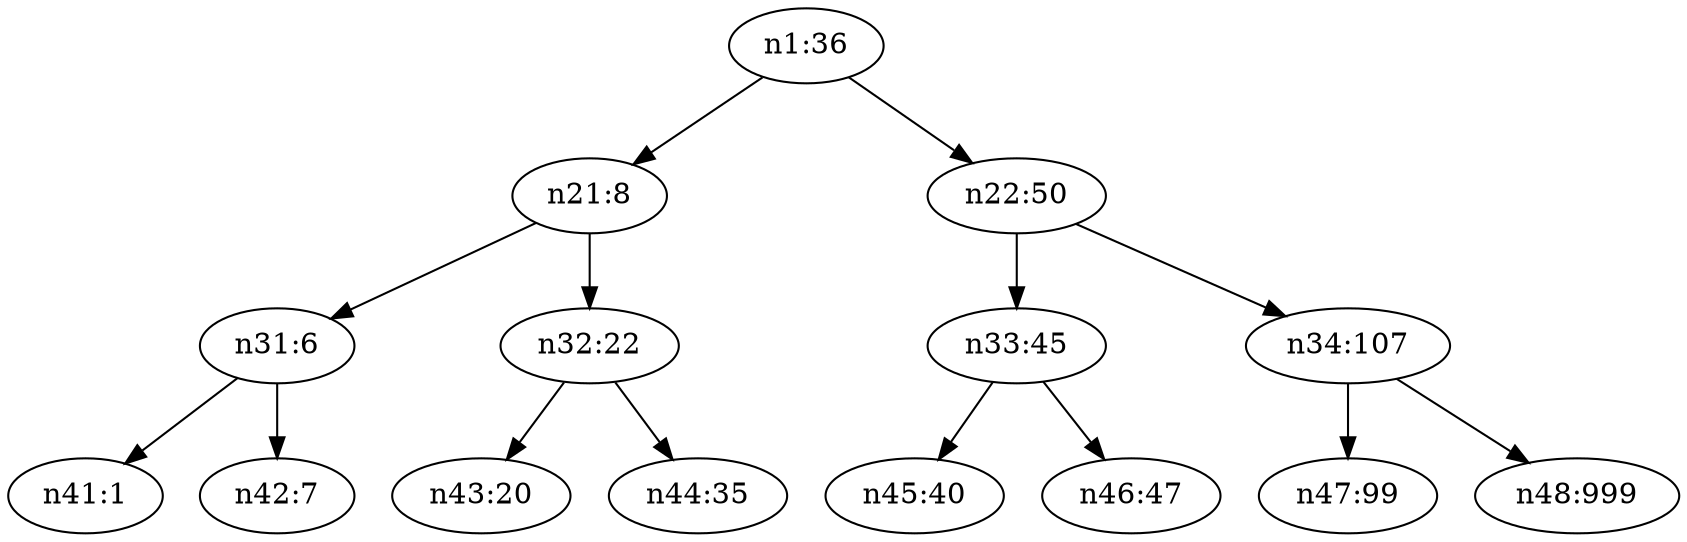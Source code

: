 digraph Tree{
  n1[label="n1:36"]
  n21[label="n21:8"]
  n22[label="n22:50"]
  n31[label="n31:6"]
  n32[label="n32:22"]
  n33[label="n33:45"]
  n34[label="n34:107"]
  n41[label="n41:1"]
  n42[label="n42:7"]
  n43[label="n43:20"]
  n44[label="n44:35"]
  n45[label="n45:40"]
  n46[label="n46:47"]
  n47[label="n47:99"]
  n48[label="n48:999"]

  n1->n21
  n1->n22
  n21->n31
  n21->n32
  n22->n33
  n22->n34
  n31->n41
  n31->n42
  n32->n43
  n32->n44
  n33->n45
  n33->n46
  n34->n47
  n34->n48
}
